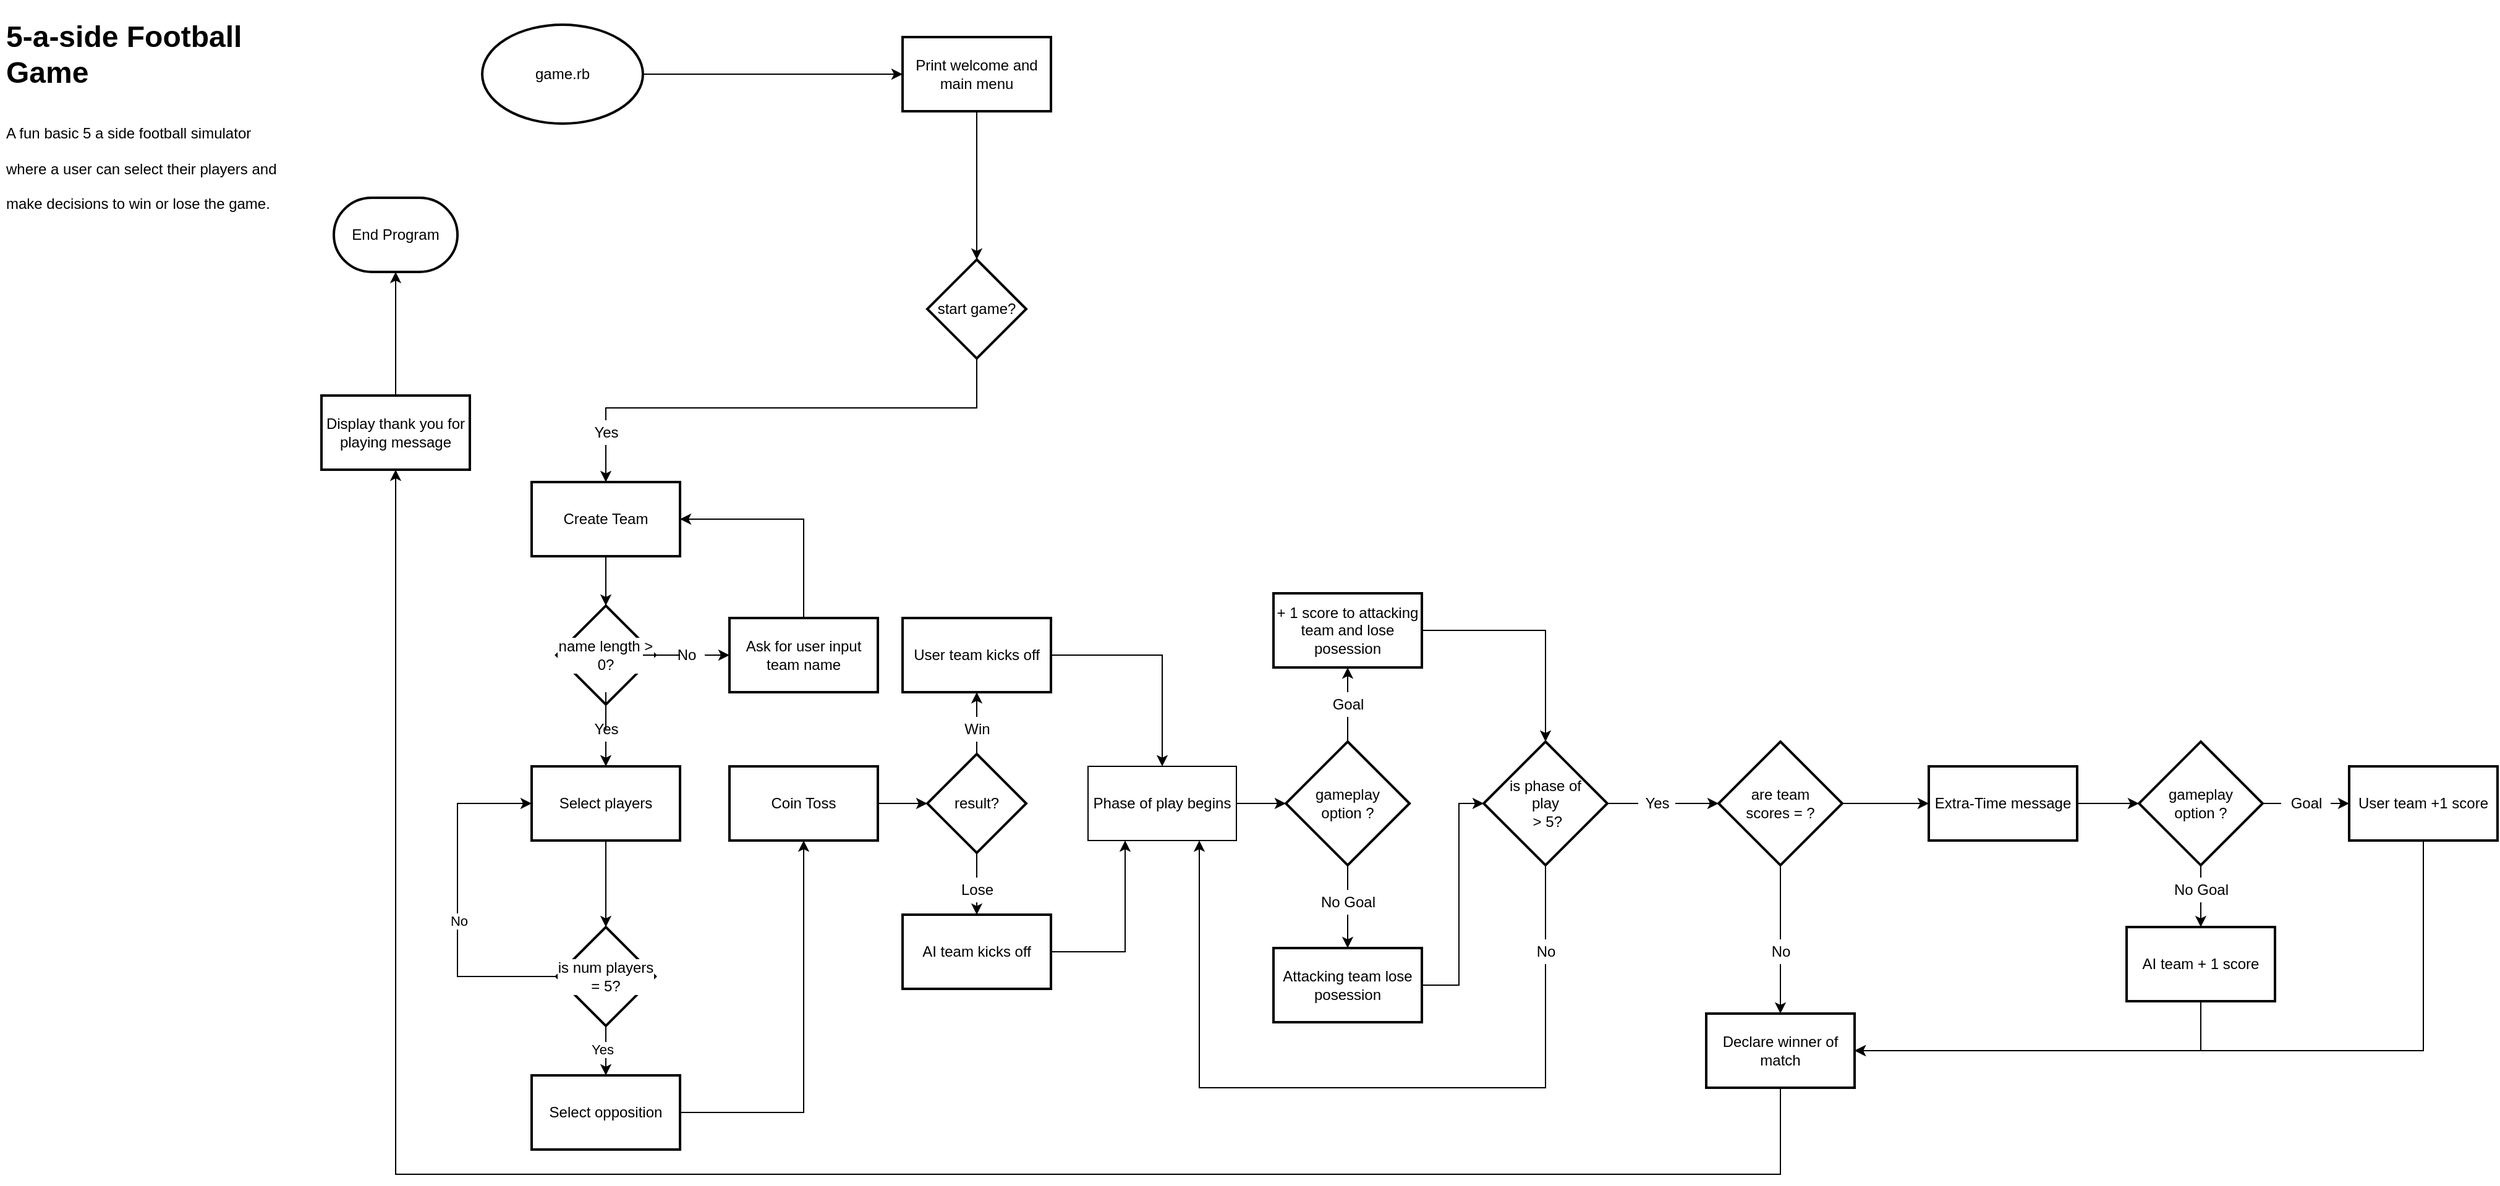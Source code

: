 <mxfile version="15.9.1" type="device"><diagram id="i0QruEKdO_ZMCBI4YIGo" name="Page-1"><mxGraphModel dx="1038" dy="624" grid="1" gridSize="10" guides="1" tooltips="1" connect="1" arrows="1" fold="1" page="1" pageScale="1" pageWidth="1169" pageHeight="827" math="0" shadow="0"><root><mxCell id="0"/><mxCell id="1" parent="0"/><mxCell id="TrMWiEeLZK71E2G2gWoi-1" value="&lt;h1&gt;&lt;span&gt;5-a-side Football Game&lt;/span&gt;&lt;/h1&gt;&lt;h1&gt;&lt;span style=&quot;font-size: 12px ; font-weight: 400&quot;&gt;A fun basic 5 a side football simulator where a user can select their players and make decisions to win or lose the game.&lt;/span&gt;&lt;/h1&gt;" style="text;html=1;strokeColor=none;fillColor=none;spacing=5;spacingTop=-20;whiteSpace=wrap;overflow=hidden;rounded=0;" parent="1" vertex="1"><mxGeometry x="20" y="10" width="240" height="180" as="geometry"/></mxCell><mxCell id="TrMWiEeLZK71E2G2gWoi-4" value="" style="edgeStyle=orthogonalEdgeStyle;rounded=0;orthogonalLoop=1;jettySize=auto;html=1;" parent="1" source="TrMWiEeLZK71E2G2gWoi-2" target="TrMWiEeLZK71E2G2gWoi-3" edge="1"><mxGeometry relative="1" as="geometry"/></mxCell><mxCell id="TrMWiEeLZK71E2G2gWoi-2" value="game.rb" style="strokeWidth=2;html=1;shape=mxgraph.flowchart.start_1;whiteSpace=wrap;" parent="1" vertex="1"><mxGeometry x="410" y="20" width="130" height="80" as="geometry"/></mxCell><mxCell id="TrMWiEeLZK71E2G2gWoi-6" value="" style="edgeStyle=orthogonalEdgeStyle;rounded=0;orthogonalLoop=1;jettySize=auto;html=1;entryX=0.5;entryY=0;entryDx=0;entryDy=0;" parent="1" source="TrMWiEeLZK71E2G2gWoi-3" target="TrMWiEeLZK71E2G2gWoi-19" edge="1"><mxGeometry relative="1" as="geometry"><mxPoint x="810" y="220" as="targetPoint"/></mxGeometry></mxCell><mxCell id="TrMWiEeLZK71E2G2gWoi-3" value="Print welcome and main menu" style="whiteSpace=wrap;html=1;strokeWidth=2;" parent="1" vertex="1"><mxGeometry x="750" y="30" width="120" height="60" as="geometry"/></mxCell><mxCell id="TrMWiEeLZK71E2G2gWoi-29" value="" style="edgeStyle=orthogonalEdgeStyle;rounded=0;orthogonalLoop=1;jettySize=auto;html=1;startArrow=none;" parent="1" source="TrMWiEeLZK71E2G2gWoi-30" target="TrMWiEeLZK71E2G2gWoi-28" edge="1"><mxGeometry relative="1" as="geometry"/></mxCell><mxCell id="TrMWiEeLZK71E2G2gWoi-19" value="start game?" style="rhombus;whiteSpace=wrap;html=1;strokeWidth=2;" parent="1" vertex="1"><mxGeometry x="770" y="210" width="80" height="80" as="geometry"/></mxCell><mxCell id="TrMWiEeLZK71E2G2gWoi-27" value="" style="edgeStyle=orthogonalEdgeStyle;rounded=0;orthogonalLoop=1;jettySize=auto;html=1;" parent="1" source="TrMWiEeLZK71E2G2gWoi-21" target="TrMWiEeLZK71E2G2gWoi-26" edge="1"><mxGeometry relative="1" as="geometry"/></mxCell><mxCell id="TrMWiEeLZK71E2G2gWoi-21" value="Display thank you for playing message" style="whiteSpace=wrap;html=1;strokeWidth=2;" parent="1" vertex="1"><mxGeometry x="280" y="320" width="120" height="60" as="geometry"/></mxCell><mxCell id="TrMWiEeLZK71E2G2gWoi-26" value="End Program" style="strokeWidth=2;html=1;shape=mxgraph.flowchart.terminator;whiteSpace=wrap;fillColor=#FFFFFF;" parent="1" vertex="1"><mxGeometry x="290" y="160" width="100" height="60" as="geometry"/></mxCell><mxCell id="TrMWiEeLZK71E2G2gWoi-33" value="" style="edgeStyle=orthogonalEdgeStyle;rounded=0;orthogonalLoop=1;jettySize=auto;html=1;" parent="1" source="TrMWiEeLZK71E2G2gWoi-28" target="TrMWiEeLZK71E2G2gWoi-32" edge="1"><mxGeometry relative="1" as="geometry"/></mxCell><mxCell id="TrMWiEeLZK71E2G2gWoi-28" value="Create Team" style="whiteSpace=wrap;html=1;strokeWidth=2;" parent="1" vertex="1"><mxGeometry x="450" y="390" width="120" height="60" as="geometry"/></mxCell><mxCell id="TrMWiEeLZK71E2G2gWoi-30" value="Yes" style="text;html=1;align=center;verticalAlign=middle;resizable=0;points=[];autosize=1;fillColor=#FFFFFF;" parent="1" vertex="1"><mxGeometry x="495" y="340" width="30" height="20" as="geometry"/></mxCell><mxCell id="TrMWiEeLZK71E2G2gWoi-31" value="" style="edgeStyle=orthogonalEdgeStyle;rounded=0;orthogonalLoop=1;jettySize=auto;html=1;endArrow=none;exitX=0.5;exitY=1;exitDx=0;exitDy=0;" parent="1" source="TrMWiEeLZK71E2G2gWoi-19" target="TrMWiEeLZK71E2G2gWoi-30" edge="1"><mxGeometry relative="1" as="geometry"><mxPoint x="510" y="330" as="sourcePoint"/><mxPoint x="510" y="390" as="targetPoint"/><Array as="points"><mxPoint x="510" y="330"/></Array></mxGeometry></mxCell><mxCell id="TrMWiEeLZK71E2G2gWoi-35" value="" style="edgeStyle=orthogonalEdgeStyle;rounded=0;orthogonalLoop=1;jettySize=auto;html=1;startArrow=none;" parent="1" source="TrMWiEeLZK71E2G2gWoi-40" target="TrMWiEeLZK71E2G2gWoi-34" edge="1"><mxGeometry relative="1" as="geometry"/></mxCell><mxCell id="TrMWiEeLZK71E2G2gWoi-39" value="" style="edgeStyle=orthogonalEdgeStyle;rounded=0;orthogonalLoop=1;jettySize=auto;html=1;startArrow=none;" parent="1" source="TrMWiEeLZK71E2G2gWoi-42" target="TrMWiEeLZK71E2G2gWoi-38" edge="1"><mxGeometry relative="1" as="geometry"/></mxCell><mxCell id="TrMWiEeLZK71E2G2gWoi-32" value="name length &amp;gt; 0?" style="rhombus;whiteSpace=wrap;html=1;strokeWidth=2;labelBackgroundColor=default;" parent="1" vertex="1"><mxGeometry x="470" y="490" width="80" height="80" as="geometry"/></mxCell><mxCell id="TrMWiEeLZK71E2G2gWoi-34" value="Ask for user input team name" style="whiteSpace=wrap;html=1;strokeWidth=2;" parent="1" vertex="1"><mxGeometry x="610" y="500" width="120" height="60" as="geometry"/></mxCell><mxCell id="TrMWiEeLZK71E2G2gWoi-37" value="" style="endArrow=classic;html=1;rounded=0;exitX=0.5;exitY=0;exitDx=0;exitDy=0;entryX=1;entryY=0.5;entryDx=0;entryDy=0;" parent="1" source="TrMWiEeLZK71E2G2gWoi-34" target="TrMWiEeLZK71E2G2gWoi-28" edge="1"><mxGeometry width="50" height="50" relative="1" as="geometry"><mxPoint x="610" y="480" as="sourcePoint"/><mxPoint x="660" y="430" as="targetPoint"/><Array as="points"><mxPoint x="670" y="420"/></Array></mxGeometry></mxCell><mxCell id="PHBIUTtspXBi4ysUjSg8-10" value="" style="edgeStyle=orthogonalEdgeStyle;rounded=0;orthogonalLoop=1;jettySize=auto;html=1;" edge="1" parent="1" source="TrMWiEeLZK71E2G2gWoi-38" target="PHBIUTtspXBi4ysUjSg8-9"><mxGeometry relative="1" as="geometry"/></mxCell><mxCell id="TrMWiEeLZK71E2G2gWoi-38" value="Select players" style="whiteSpace=wrap;html=1;strokeWidth=2;" parent="1" vertex="1"><mxGeometry x="450" y="620" width="120" height="60" as="geometry"/></mxCell><mxCell id="TrMWiEeLZK71E2G2gWoi-40" value="No" style="text;html=1;align=center;verticalAlign=middle;resizable=0;points=[];autosize=1;fillColor=#FFFFFF;" parent="1" vertex="1"><mxGeometry x="560" y="520" width="30" height="20" as="geometry"/></mxCell><mxCell id="TrMWiEeLZK71E2G2gWoi-41" value="" style="edgeStyle=orthogonalEdgeStyle;rounded=0;orthogonalLoop=1;jettySize=auto;html=1;endArrow=none;" parent="1" source="TrMWiEeLZK71E2G2gWoi-32" target="TrMWiEeLZK71E2G2gWoi-40" edge="1"><mxGeometry relative="1" as="geometry"><mxPoint x="550" y="530" as="sourcePoint"/><mxPoint x="610" y="530" as="targetPoint"/></mxGeometry></mxCell><mxCell id="TrMWiEeLZK71E2G2gWoi-42" value="Yes" style="text;html=1;align=center;verticalAlign=middle;resizable=0;points=[];autosize=1;fillColor=#FFFFFF;" parent="1" vertex="1"><mxGeometry x="495" y="580" width="30" height="20" as="geometry"/></mxCell><mxCell id="TrMWiEeLZK71E2G2gWoi-43" value="" style="edgeStyle=orthogonalEdgeStyle;rounded=0;orthogonalLoop=1;jettySize=auto;html=1;endArrow=none;" parent="1" source="TrMWiEeLZK71E2G2gWoi-32" target="TrMWiEeLZK71E2G2gWoi-42" edge="1"><mxGeometry relative="1" as="geometry"><mxPoint x="510" y="570" as="sourcePoint"/><mxPoint x="510" y="620" as="targetPoint"/></mxGeometry></mxCell><mxCell id="TrMWiEeLZK71E2G2gWoi-47" value="" style="edgeStyle=orthogonalEdgeStyle;rounded=0;orthogonalLoop=1;jettySize=auto;html=1;" parent="1" source="TrMWiEeLZK71E2G2gWoi-44" edge="1"><mxGeometry relative="1" as="geometry"><mxPoint x="770" y="650" as="targetPoint"/></mxGeometry></mxCell><mxCell id="TrMWiEeLZK71E2G2gWoi-44" value="Coin Toss" style="whiteSpace=wrap;html=1;strokeWidth=2;" parent="1" vertex="1"><mxGeometry x="610" y="620" width="120" height="60" as="geometry"/></mxCell><mxCell id="TrMWiEeLZK71E2G2gWoi-50" value="" style="edgeStyle=orthogonalEdgeStyle;rounded=0;orthogonalLoop=1;jettySize=auto;html=1;" parent="1" source="TrMWiEeLZK71E2G2gWoi-48" target="TrMWiEeLZK71E2G2gWoi-49" edge="1"><mxGeometry relative="1" as="geometry"/></mxCell><mxCell id="TrMWiEeLZK71E2G2gWoi-52" value="" style="edgeStyle=orthogonalEdgeStyle;rounded=0;orthogonalLoop=1;jettySize=auto;html=1;startArrow=none;" parent="1" source="TrMWiEeLZK71E2G2gWoi-54" target="TrMWiEeLZK71E2G2gWoi-51" edge="1"><mxGeometry relative="1" as="geometry"/></mxCell><mxCell id="TrMWiEeLZK71E2G2gWoi-48" value="result?" style="rhombus;whiteSpace=wrap;html=1;strokeWidth=2;" parent="1" vertex="1"><mxGeometry x="770" y="610" width="80" height="80" as="geometry"/></mxCell><mxCell id="TrMWiEeLZK71E2G2gWoi-49" value="User team kicks off" style="whiteSpace=wrap;html=1;strokeWidth=2;" parent="1" vertex="1"><mxGeometry x="750" y="500" width="120" height="60" as="geometry"/></mxCell><mxCell id="TrMWiEeLZK71E2G2gWoi-51" value="AI team kicks off" style="whiteSpace=wrap;html=1;strokeWidth=2;" parent="1" vertex="1"><mxGeometry x="750" y="740" width="120" height="60" as="geometry"/></mxCell><mxCell id="TrMWiEeLZK71E2G2gWoi-53" value="Win" style="text;html=1;align=center;verticalAlign=middle;resizable=0;points=[];autosize=1;fillColor=#FFFFFF;" parent="1" vertex="1"><mxGeometry x="790" y="580" width="40" height="20" as="geometry"/></mxCell><mxCell id="TrMWiEeLZK71E2G2gWoi-54" value="Lose" style="text;html=1;align=center;verticalAlign=middle;resizable=0;points=[];autosize=1;fillColor=#FFFFFF;" parent="1" vertex="1"><mxGeometry x="790" y="710" width="40" height="20" as="geometry"/></mxCell><mxCell id="TrMWiEeLZK71E2G2gWoi-55" value="" style="edgeStyle=orthogonalEdgeStyle;rounded=0;orthogonalLoop=1;jettySize=auto;html=1;endArrow=none;" parent="1" source="TrMWiEeLZK71E2G2gWoi-48" target="TrMWiEeLZK71E2G2gWoi-54" edge="1"><mxGeometry relative="1" as="geometry"><mxPoint x="810" y="690" as="sourcePoint"/><mxPoint x="810" y="740" as="targetPoint"/></mxGeometry></mxCell><mxCell id="TrMWiEeLZK71E2G2gWoi-61" value="" style="edgeStyle=orthogonalEdgeStyle;rounded=0;orthogonalLoop=1;jettySize=auto;html=1;" parent="1" source="TrMWiEeLZK71E2G2gWoi-56" target="TrMWiEeLZK71E2G2gWoi-60" edge="1"><mxGeometry relative="1" as="geometry"/></mxCell><mxCell id="TrMWiEeLZK71E2G2gWoi-56" value="Phase of play begins" style="rounded=0;whiteSpace=wrap;html=1;fillColor=#FFFFFF;" parent="1" vertex="1"><mxGeometry x="900" y="620" width="120" height="60" as="geometry"/></mxCell><mxCell id="TrMWiEeLZK71E2G2gWoi-57" value="" style="endArrow=classic;html=1;rounded=0;exitX=1;exitY=0.5;exitDx=0;exitDy=0;entryX=0.5;entryY=0;entryDx=0;entryDy=0;" parent="1" source="TrMWiEeLZK71E2G2gWoi-49" target="TrMWiEeLZK71E2G2gWoi-56" edge="1"><mxGeometry width="50" height="50" relative="1" as="geometry"><mxPoint x="960" y="620" as="sourcePoint"/><mxPoint x="1010" y="570" as="targetPoint"/><Array as="points"><mxPoint x="960" y="530"/></Array></mxGeometry></mxCell><mxCell id="TrMWiEeLZK71E2G2gWoi-58" value="" style="endArrow=classic;html=1;rounded=0;exitX=1;exitY=0.5;exitDx=0;exitDy=0;entryX=0.25;entryY=1;entryDx=0;entryDy=0;" parent="1" source="TrMWiEeLZK71E2G2gWoi-51" target="TrMWiEeLZK71E2G2gWoi-56" edge="1"><mxGeometry width="50" height="50" relative="1" as="geometry"><mxPoint x="960" y="620" as="sourcePoint"/><mxPoint x="1010" y="570" as="targetPoint"/><Array as="points"><mxPoint x="930" y="770"/></Array></mxGeometry></mxCell><mxCell id="TrMWiEeLZK71E2G2gWoi-63" value="" style="edgeStyle=orthogonalEdgeStyle;rounded=0;orthogonalLoop=1;jettySize=auto;html=1;startArrow=none;" parent="1" source="TrMWiEeLZK71E2G2gWoi-66" target="TrMWiEeLZK71E2G2gWoi-62" edge="1"><mxGeometry relative="1" as="geometry"/></mxCell><mxCell id="TrMWiEeLZK71E2G2gWoi-65" value="" style="edgeStyle=orthogonalEdgeStyle;rounded=0;orthogonalLoop=1;jettySize=auto;html=1;" parent="1" source="TrMWiEeLZK71E2G2gWoi-60" target="TrMWiEeLZK71E2G2gWoi-64" edge="1"><mxGeometry relative="1" as="geometry"/></mxCell><mxCell id="TrMWiEeLZK71E2G2gWoi-60" value="gameplay &lt;br&gt;option ?" style="strokeWidth=2;html=1;shape=mxgraph.flowchart.decision;whiteSpace=wrap;fillColor=#FFFFFF;" parent="1" vertex="1"><mxGeometry x="1060" y="600" width="100" height="100" as="geometry"/></mxCell><mxCell id="TrMWiEeLZK71E2G2gWoi-62" value="+ 1 score to attacking team and lose posession" style="whiteSpace=wrap;html=1;strokeWidth=2;fillColor=#FFFFFF;" parent="1" vertex="1"><mxGeometry x="1050" y="480" width="120" height="60" as="geometry"/></mxCell><mxCell id="TrMWiEeLZK71E2G2gWoi-64" value="Attacking team lose posession" style="whiteSpace=wrap;html=1;strokeWidth=2;fillColor=#FFFFFF;" parent="1" vertex="1"><mxGeometry x="1050" y="767" width="120" height="60" as="geometry"/></mxCell><mxCell id="TrMWiEeLZK71E2G2gWoi-66" value="Goal" style="text;html=1;align=center;verticalAlign=middle;resizable=0;points=[];autosize=1;fillColor=#FFFFFF;" parent="1" vertex="1"><mxGeometry x="1090" y="560" width="40" height="20" as="geometry"/></mxCell><mxCell id="TrMWiEeLZK71E2G2gWoi-67" value="" style="edgeStyle=orthogonalEdgeStyle;rounded=0;orthogonalLoop=1;jettySize=auto;html=1;endArrow=none;" parent="1" source="TrMWiEeLZK71E2G2gWoi-60" target="TrMWiEeLZK71E2G2gWoi-66" edge="1"><mxGeometry relative="1" as="geometry"><mxPoint x="1110" y="600" as="sourcePoint"/><mxPoint x="1110" y="540" as="targetPoint"/></mxGeometry></mxCell><mxCell id="TrMWiEeLZK71E2G2gWoi-68" value="No Goal" style="text;html=1;align=center;verticalAlign=middle;resizable=0;points=[];autosize=1;fillColor=#FFFFFF;" parent="1" vertex="1"><mxGeometry x="1080" y="720" width="60" height="20" as="geometry"/></mxCell><mxCell id="TrMWiEeLZK71E2G2gWoi-75" value="" style="edgeStyle=orthogonalEdgeStyle;rounded=0;orthogonalLoop=1;jettySize=auto;html=1;" parent="1" source="TrMWiEeLZK71E2G2gWoi-69" edge="1"><mxGeometry relative="1" as="geometry"><mxPoint x="1410" y="650" as="targetPoint"/></mxGeometry></mxCell><mxCell id="TrMWiEeLZK71E2G2gWoi-69" value="is phase of &lt;br&gt;play&lt;br&gt;&amp;nbsp;&amp;gt; 5?" style="strokeWidth=2;html=1;shape=mxgraph.flowchart.decision;whiteSpace=wrap;fillColor=#FFFFFF;" parent="1" vertex="1"><mxGeometry x="1220" y="600" width="100" height="100" as="geometry"/></mxCell><mxCell id="TrMWiEeLZK71E2G2gWoi-70" value="" style="endArrow=classic;html=1;rounded=0;exitX=1;exitY=0.5;exitDx=0;exitDy=0;entryX=0.5;entryY=0;entryDx=0;entryDy=0;entryPerimeter=0;" parent="1" source="TrMWiEeLZK71E2G2gWoi-62" target="TrMWiEeLZK71E2G2gWoi-69" edge="1"><mxGeometry width="50" height="50" relative="1" as="geometry"><mxPoint x="1030" y="670" as="sourcePoint"/><mxPoint x="1080" y="620" as="targetPoint"/><Array as="points"><mxPoint x="1270" y="510"/></Array></mxGeometry></mxCell><mxCell id="TrMWiEeLZK71E2G2gWoi-71" value="" style="endArrow=classic;html=1;rounded=0;exitX=1;exitY=0.5;exitDx=0;exitDy=0;entryX=0;entryY=0.5;entryDx=0;entryDy=0;entryPerimeter=0;" parent="1" source="TrMWiEeLZK71E2G2gWoi-64" target="TrMWiEeLZK71E2G2gWoi-69" edge="1"><mxGeometry width="50" height="50" relative="1" as="geometry"><mxPoint x="1030" y="770" as="sourcePoint"/><mxPoint x="1080" y="720" as="targetPoint"/><Array as="points"><mxPoint x="1200" y="797"/><mxPoint x="1200" y="650"/></Array></mxGeometry></mxCell><mxCell id="TrMWiEeLZK71E2G2gWoi-72" value="" style="endArrow=classic;html=1;rounded=0;exitX=0.5;exitY=1;exitDx=0;exitDy=0;exitPerimeter=0;entryX=0.75;entryY=1;entryDx=0;entryDy=0;" parent="1" source="TrMWiEeLZK71E2G2gWoi-69" target="TrMWiEeLZK71E2G2gWoi-56" edge="1"><mxGeometry width="50" height="50" relative="1" as="geometry"><mxPoint x="1160" y="770" as="sourcePoint"/><mxPoint x="1210" y="720" as="targetPoint"/><Array as="points"><mxPoint x="1270" y="880"/><mxPoint x="990" y="880"/></Array></mxGeometry></mxCell><mxCell id="TrMWiEeLZK71E2G2gWoi-73" value="No" style="text;html=1;align=center;verticalAlign=middle;resizable=0;points=[];autosize=1;fillColor=#FFFFFF;" parent="1" vertex="1"><mxGeometry x="1255" y="760" width="30" height="20" as="geometry"/></mxCell><mxCell id="TrMWiEeLZK71E2G2gWoi-80" value="" style="edgeStyle=orthogonalEdgeStyle;rounded=0;orthogonalLoop=1;jettySize=auto;html=1;startArrow=none;" parent="1" source="TrMWiEeLZK71E2G2gWoi-82" target="TrMWiEeLZK71E2G2gWoi-79" edge="1"><mxGeometry relative="1" as="geometry"/></mxCell><mxCell id="TrMWiEeLZK71E2G2gWoi-85" value="" style="edgeStyle=orthogonalEdgeStyle;rounded=0;orthogonalLoop=1;jettySize=auto;html=1;" parent="1" source="TrMWiEeLZK71E2G2gWoi-76" target="TrMWiEeLZK71E2G2gWoi-84" edge="1"><mxGeometry relative="1" as="geometry"/></mxCell><mxCell id="TrMWiEeLZK71E2G2gWoi-76" value="are team&lt;br&gt;scores = ?" style="strokeWidth=2;html=1;shape=mxgraph.flowchart.decision;whiteSpace=wrap;fillColor=#FFFFFF;" parent="1" vertex="1"><mxGeometry x="1410" y="600" width="100" height="100" as="geometry"/></mxCell><mxCell id="TrMWiEeLZK71E2G2gWoi-78" value="Yes" style="text;html=1;align=center;verticalAlign=middle;resizable=0;points=[];autosize=1;fillColor=#FFFFFF;" parent="1" vertex="1"><mxGeometry x="1345" y="640" width="30" height="20" as="geometry"/></mxCell><mxCell id="TrMWiEeLZK71E2G2gWoi-79" value="Declare winner of match" style="whiteSpace=wrap;html=1;strokeWidth=2;fillColor=#FFFFFF;" parent="1" vertex="1"><mxGeometry x="1400" y="820" width="120" height="60" as="geometry"/></mxCell><mxCell id="TrMWiEeLZK71E2G2gWoi-81" value="" style="endArrow=classic;html=1;rounded=0;exitX=0.5;exitY=1;exitDx=0;exitDy=0;entryX=0.5;entryY=1;entryDx=0;entryDy=0;" parent="1" source="TrMWiEeLZK71E2G2gWoi-79" target="TrMWiEeLZK71E2G2gWoi-21" edge="1"><mxGeometry width="50" height="50" relative="1" as="geometry"><mxPoint x="1160" y="960" as="sourcePoint"/><mxPoint x="1210" y="910" as="targetPoint"/><Array as="points"><mxPoint x="1460" y="950"/><mxPoint x="340" y="950"/></Array></mxGeometry></mxCell><mxCell id="TrMWiEeLZK71E2G2gWoi-82" value="No" style="text;html=1;align=center;verticalAlign=middle;resizable=0;points=[];autosize=1;fillColor=#FFFFFF;" parent="1" vertex="1"><mxGeometry x="1445" y="760" width="30" height="20" as="geometry"/></mxCell><mxCell id="TrMWiEeLZK71E2G2gWoi-83" value="" style="edgeStyle=orthogonalEdgeStyle;rounded=0;orthogonalLoop=1;jettySize=auto;html=1;endArrow=none;" parent="1" source="TrMWiEeLZK71E2G2gWoi-76" target="TrMWiEeLZK71E2G2gWoi-82" edge="1"><mxGeometry relative="1" as="geometry"><mxPoint x="1460" y="700" as="sourcePoint"/><mxPoint x="1460" y="820" as="targetPoint"/></mxGeometry></mxCell><mxCell id="TrMWiEeLZK71E2G2gWoi-84" value="Extra-Time message" style="whiteSpace=wrap;html=1;strokeWidth=2;fillColor=#FFFFFF;" parent="1" vertex="1"><mxGeometry x="1580" y="620" width="120" height="60" as="geometry"/></mxCell><mxCell id="TrMWiEeLZK71E2G2gWoi-89" value="" style="edgeStyle=orthogonalEdgeStyle;rounded=0;orthogonalLoop=1;jettySize=auto;html=1;" parent="1" source="TrMWiEeLZK71E2G2gWoi-86" target="TrMWiEeLZK71E2G2gWoi-88" edge="1"><mxGeometry relative="1" as="geometry"/></mxCell><mxCell id="TrMWiEeLZK71E2G2gWoi-91" value="" style="edgeStyle=orthogonalEdgeStyle;rounded=0;orthogonalLoop=1;jettySize=auto;html=1;" parent="1" source="TrMWiEeLZK71E2G2gWoi-86" target="TrMWiEeLZK71E2G2gWoi-90" edge="1"><mxGeometry relative="1" as="geometry"/></mxCell><mxCell id="TrMWiEeLZK71E2G2gWoi-86" value="gameplay &lt;br&gt;option ?" style="strokeWidth=2;html=1;shape=mxgraph.flowchart.decision;whiteSpace=wrap;fillColor=#FFFFFF;" parent="1" vertex="1"><mxGeometry x="1750" y="600" width="100" height="100" as="geometry"/></mxCell><mxCell id="TrMWiEeLZK71E2G2gWoi-87" value="" style="endArrow=classic;html=1;rounded=0;exitX=1;exitY=0.5;exitDx=0;exitDy=0;" parent="1" source="TrMWiEeLZK71E2G2gWoi-84" target="TrMWiEeLZK71E2G2gWoi-86" edge="1"><mxGeometry width="50" height="50" relative="1" as="geometry"><mxPoint x="1690" y="810" as="sourcePoint"/><mxPoint x="1740" y="760" as="targetPoint"/></mxGeometry></mxCell><mxCell id="TrMWiEeLZK71E2G2gWoi-88" value="User team +1 score" style="whiteSpace=wrap;html=1;strokeWidth=2;fillColor=#FFFFFF;" parent="1" vertex="1"><mxGeometry x="1920" y="620" width="120" height="60" as="geometry"/></mxCell><mxCell id="TrMWiEeLZK71E2G2gWoi-90" value="AI team + 1 score" style="whiteSpace=wrap;html=1;strokeWidth=2;fillColor=#FFFFFF;" parent="1" vertex="1"><mxGeometry x="1740" y="750" width="120" height="60" as="geometry"/></mxCell><mxCell id="TrMWiEeLZK71E2G2gWoi-92" value="Goal" style="text;html=1;align=center;verticalAlign=middle;resizable=0;points=[];autosize=1;fillColor=#FFFFFF;" parent="1" vertex="1"><mxGeometry x="1865" y="640" width="40" height="20" as="geometry"/></mxCell><mxCell id="TrMWiEeLZK71E2G2gWoi-93" value="No Goal" style="text;html=1;align=center;verticalAlign=middle;resizable=0;points=[];autosize=1;fillColor=#FFFFFF;" parent="1" vertex="1"><mxGeometry x="1770" y="710" width="60" height="20" as="geometry"/></mxCell><mxCell id="TrMWiEeLZK71E2G2gWoi-94" value="" style="endArrow=classic;html=1;rounded=0;exitX=0.5;exitY=1;exitDx=0;exitDy=0;entryX=1;entryY=0.5;entryDx=0;entryDy=0;" parent="1" source="TrMWiEeLZK71E2G2gWoi-88" target="TrMWiEeLZK71E2G2gWoi-79" edge="1"><mxGeometry width="50" height="50" relative="1" as="geometry"><mxPoint x="1740" y="790" as="sourcePoint"/><mxPoint x="1790" y="740" as="targetPoint"/><Array as="points"><mxPoint x="1980" y="850"/></Array></mxGeometry></mxCell><mxCell id="TrMWiEeLZK71E2G2gWoi-95" value="" style="endArrow=classic;html=1;rounded=0;exitX=0.5;exitY=1;exitDx=0;exitDy=0;" parent="1" source="TrMWiEeLZK71E2G2gWoi-90" edge="1"><mxGeometry width="50" height="50" relative="1" as="geometry"><mxPoint x="1740" y="790" as="sourcePoint"/><mxPoint x="1520" y="850" as="targetPoint"/><Array as="points"><mxPoint x="1800" y="850"/></Array></mxGeometry></mxCell><mxCell id="PHBIUTtspXBi4ysUjSg8-16" value="" style="edgeStyle=orthogonalEdgeStyle;rounded=0;orthogonalLoop=1;jettySize=auto;html=1;" edge="1" parent="1" source="PHBIUTtspXBi4ysUjSg8-9" target="PHBIUTtspXBi4ysUjSg8-15"><mxGeometry relative="1" as="geometry"><Array as="points"><mxPoint x="510" y="850"/><mxPoint x="510" y="850"/></Array></mxGeometry></mxCell><mxCell id="PHBIUTtspXBi4ysUjSg8-9" value="is num players = 5?" style="rhombus;whiteSpace=wrap;html=1;strokeWidth=2;labelBackgroundColor=default;" vertex="1" parent="1"><mxGeometry x="470" y="750" width="80" height="80" as="geometry"/></mxCell><mxCell id="PHBIUTtspXBi4ysUjSg8-11" value="" style="endArrow=classic;html=1;rounded=0;exitX=0;exitY=0.5;exitDx=0;exitDy=0;entryX=0;entryY=0.5;entryDx=0;entryDy=0;" edge="1" parent="1" source="PHBIUTtspXBi4ysUjSg8-9" target="TrMWiEeLZK71E2G2gWoi-38"><mxGeometry width="50" height="50" relative="1" as="geometry"><mxPoint x="610" y="850" as="sourcePoint"/><mxPoint x="660" y="800" as="targetPoint"/><Array as="points"><mxPoint x="390" y="790"/><mxPoint x="390" y="650"/></Array></mxGeometry></mxCell><mxCell id="PHBIUTtspXBi4ysUjSg8-12" value="No" style="edgeLabel;html=1;align=center;verticalAlign=middle;resizable=0;points=[];" vertex="1" connectable="0" parent="PHBIUTtspXBi4ysUjSg8-11"><mxGeometry x="-0.103" y="-1" relative="1" as="geometry"><mxPoint as="offset"/></mxGeometry></mxCell><mxCell id="PHBIUTtspXBi4ysUjSg8-15" value="Select opposition" style="whiteSpace=wrap;html=1;strokeWidth=2;labelBackgroundColor=rgb(255, 255, 255);" vertex="1" parent="1"><mxGeometry x="450" y="870" width="120" height="60" as="geometry"/></mxCell><mxCell id="PHBIUTtspXBi4ysUjSg8-17" value="Yes" style="edgeLabel;html=1;align=center;verticalAlign=middle;resizable=0;points=[];" vertex="1" connectable="0" parent="1"><mxGeometry x="401" y="754" as="geometry"><mxPoint x="106" y="95" as="offset"/></mxGeometry></mxCell><mxCell id="PHBIUTtspXBi4ysUjSg8-18" value="" style="endArrow=classic;html=1;rounded=0;exitX=1;exitY=0.5;exitDx=0;exitDy=0;entryX=0.5;entryY=1;entryDx=0;entryDy=0;" edge="1" parent="1" source="PHBIUTtspXBi4ysUjSg8-15" target="TrMWiEeLZK71E2G2gWoi-44"><mxGeometry width="50" height="50" relative="1" as="geometry"><mxPoint x="610" y="850" as="sourcePoint"/><mxPoint x="660" y="800" as="targetPoint"/><Array as="points"><mxPoint x="670" y="900"/></Array></mxGeometry></mxCell></root></mxGraphModel></diagram></mxfile>